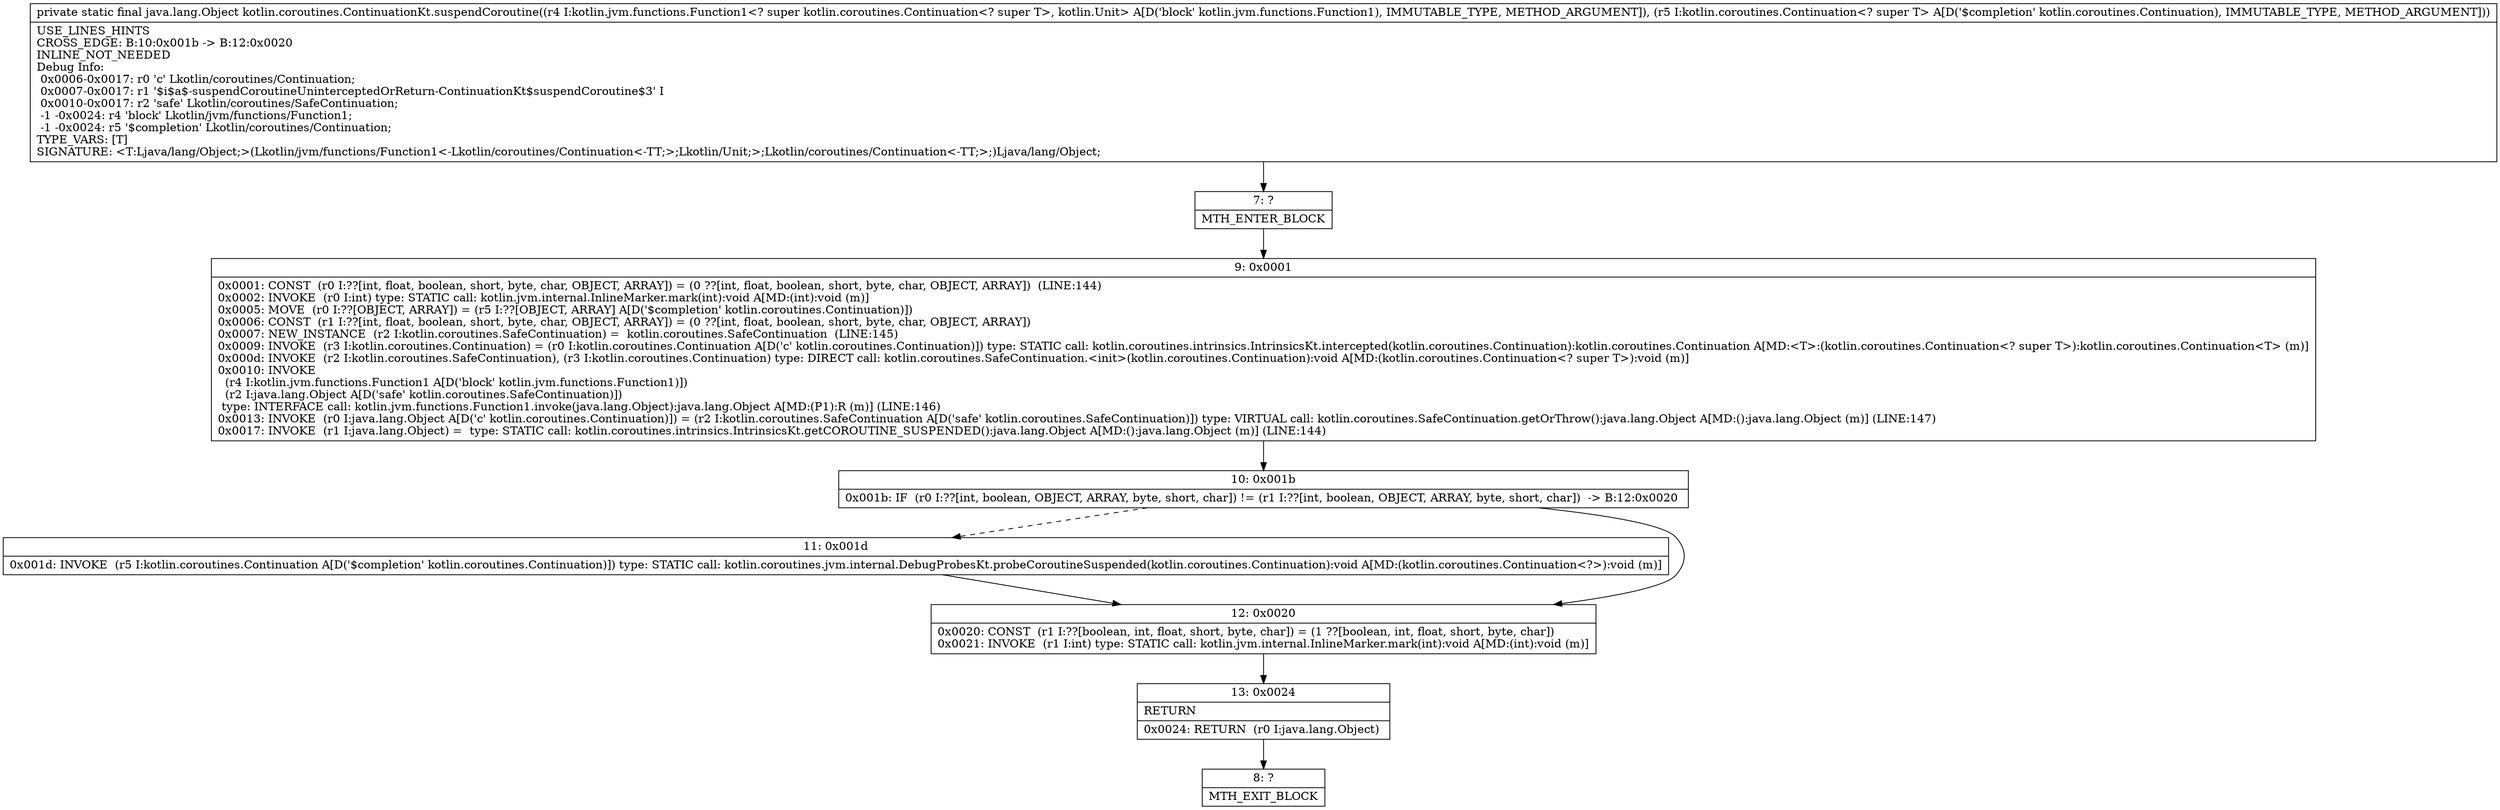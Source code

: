 digraph "CFG forkotlin.coroutines.ContinuationKt.suspendCoroutine(Lkotlin\/jvm\/functions\/Function1;Lkotlin\/coroutines\/Continuation;)Ljava\/lang\/Object;" {
Node_7 [shape=record,label="{7\:\ ?|MTH_ENTER_BLOCK\l}"];
Node_9 [shape=record,label="{9\:\ 0x0001|0x0001: CONST  (r0 I:??[int, float, boolean, short, byte, char, OBJECT, ARRAY]) = (0 ??[int, float, boolean, short, byte, char, OBJECT, ARRAY])  (LINE:144)\l0x0002: INVOKE  (r0 I:int) type: STATIC call: kotlin.jvm.internal.InlineMarker.mark(int):void A[MD:(int):void (m)]\l0x0005: MOVE  (r0 I:??[OBJECT, ARRAY]) = (r5 I:??[OBJECT, ARRAY] A[D('$completion' kotlin.coroutines.Continuation)]) \l0x0006: CONST  (r1 I:??[int, float, boolean, short, byte, char, OBJECT, ARRAY]) = (0 ??[int, float, boolean, short, byte, char, OBJECT, ARRAY]) \l0x0007: NEW_INSTANCE  (r2 I:kotlin.coroutines.SafeContinuation) =  kotlin.coroutines.SafeContinuation  (LINE:145)\l0x0009: INVOKE  (r3 I:kotlin.coroutines.Continuation) = (r0 I:kotlin.coroutines.Continuation A[D('c' kotlin.coroutines.Continuation)]) type: STATIC call: kotlin.coroutines.intrinsics.IntrinsicsKt.intercepted(kotlin.coroutines.Continuation):kotlin.coroutines.Continuation A[MD:\<T\>:(kotlin.coroutines.Continuation\<? super T\>):kotlin.coroutines.Continuation\<T\> (m)]\l0x000d: INVOKE  (r2 I:kotlin.coroutines.SafeContinuation), (r3 I:kotlin.coroutines.Continuation) type: DIRECT call: kotlin.coroutines.SafeContinuation.\<init\>(kotlin.coroutines.Continuation):void A[MD:(kotlin.coroutines.Continuation\<? super T\>):void (m)]\l0x0010: INVOKE  \l  (r4 I:kotlin.jvm.functions.Function1 A[D('block' kotlin.jvm.functions.Function1)])\l  (r2 I:java.lang.Object A[D('safe' kotlin.coroutines.SafeContinuation)])\l type: INTERFACE call: kotlin.jvm.functions.Function1.invoke(java.lang.Object):java.lang.Object A[MD:(P1):R (m)] (LINE:146)\l0x0013: INVOKE  (r0 I:java.lang.Object A[D('c' kotlin.coroutines.Continuation)]) = (r2 I:kotlin.coroutines.SafeContinuation A[D('safe' kotlin.coroutines.SafeContinuation)]) type: VIRTUAL call: kotlin.coroutines.SafeContinuation.getOrThrow():java.lang.Object A[MD:():java.lang.Object (m)] (LINE:147)\l0x0017: INVOKE  (r1 I:java.lang.Object) =  type: STATIC call: kotlin.coroutines.intrinsics.IntrinsicsKt.getCOROUTINE_SUSPENDED():java.lang.Object A[MD:():java.lang.Object (m)] (LINE:144)\l}"];
Node_10 [shape=record,label="{10\:\ 0x001b|0x001b: IF  (r0 I:??[int, boolean, OBJECT, ARRAY, byte, short, char]) != (r1 I:??[int, boolean, OBJECT, ARRAY, byte, short, char])  \-\> B:12:0x0020 \l}"];
Node_11 [shape=record,label="{11\:\ 0x001d|0x001d: INVOKE  (r5 I:kotlin.coroutines.Continuation A[D('$completion' kotlin.coroutines.Continuation)]) type: STATIC call: kotlin.coroutines.jvm.internal.DebugProbesKt.probeCoroutineSuspended(kotlin.coroutines.Continuation):void A[MD:(kotlin.coroutines.Continuation\<?\>):void (m)]\l}"];
Node_12 [shape=record,label="{12\:\ 0x0020|0x0020: CONST  (r1 I:??[boolean, int, float, short, byte, char]) = (1 ??[boolean, int, float, short, byte, char]) \l0x0021: INVOKE  (r1 I:int) type: STATIC call: kotlin.jvm.internal.InlineMarker.mark(int):void A[MD:(int):void (m)]\l}"];
Node_13 [shape=record,label="{13\:\ 0x0024|RETURN\l|0x0024: RETURN  (r0 I:java.lang.Object) \l}"];
Node_8 [shape=record,label="{8\:\ ?|MTH_EXIT_BLOCK\l}"];
MethodNode[shape=record,label="{private static final java.lang.Object kotlin.coroutines.ContinuationKt.suspendCoroutine((r4 I:kotlin.jvm.functions.Function1\<? super kotlin.coroutines.Continuation\<? super T\>, kotlin.Unit\> A[D('block' kotlin.jvm.functions.Function1), IMMUTABLE_TYPE, METHOD_ARGUMENT]), (r5 I:kotlin.coroutines.Continuation\<? super T\> A[D('$completion' kotlin.coroutines.Continuation), IMMUTABLE_TYPE, METHOD_ARGUMENT]))  | USE_LINES_HINTS\lCROSS_EDGE: B:10:0x001b \-\> B:12:0x0020\lINLINE_NOT_NEEDED\lDebug Info:\l  0x0006\-0x0017: r0 'c' Lkotlin\/coroutines\/Continuation;\l  0x0007\-0x0017: r1 '$i$a$\-suspendCoroutineUninterceptedOrReturn\-ContinuationKt$suspendCoroutine$3' I\l  0x0010\-0x0017: r2 'safe' Lkotlin\/coroutines\/SafeContinuation;\l  \-1 \-0x0024: r4 'block' Lkotlin\/jvm\/functions\/Function1;\l  \-1 \-0x0024: r5 '$completion' Lkotlin\/coroutines\/Continuation;\lTYPE_VARS: [T]\lSIGNATURE: \<T:Ljava\/lang\/Object;\>(Lkotlin\/jvm\/functions\/Function1\<\-Lkotlin\/coroutines\/Continuation\<\-TT;\>;Lkotlin\/Unit;\>;Lkotlin\/coroutines\/Continuation\<\-TT;\>;)Ljava\/lang\/Object;\l}"];
MethodNode -> Node_7;Node_7 -> Node_9;
Node_9 -> Node_10;
Node_10 -> Node_11[style=dashed];
Node_10 -> Node_12;
Node_11 -> Node_12;
Node_12 -> Node_13;
Node_13 -> Node_8;
}

